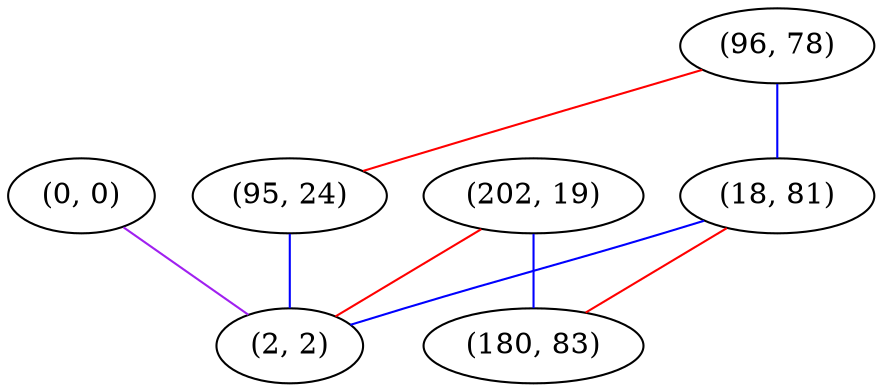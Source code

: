 graph "" {
"(0, 0)";
"(96, 78)";
"(202, 19)";
"(18, 81)";
"(95, 24)";
"(180, 83)";
"(2, 2)";
"(0, 0)" -- "(2, 2)"  [color=purple, key=0, weight=4];
"(96, 78)" -- "(95, 24)"  [color=red, key=0, weight=1];
"(96, 78)" -- "(18, 81)"  [color=blue, key=0, weight=3];
"(202, 19)" -- "(180, 83)"  [color=blue, key=0, weight=3];
"(202, 19)" -- "(2, 2)"  [color=red, key=0, weight=1];
"(18, 81)" -- "(180, 83)"  [color=red, key=0, weight=1];
"(18, 81)" -- "(2, 2)"  [color=blue, key=0, weight=3];
"(95, 24)" -- "(2, 2)"  [color=blue, key=0, weight=3];
}
